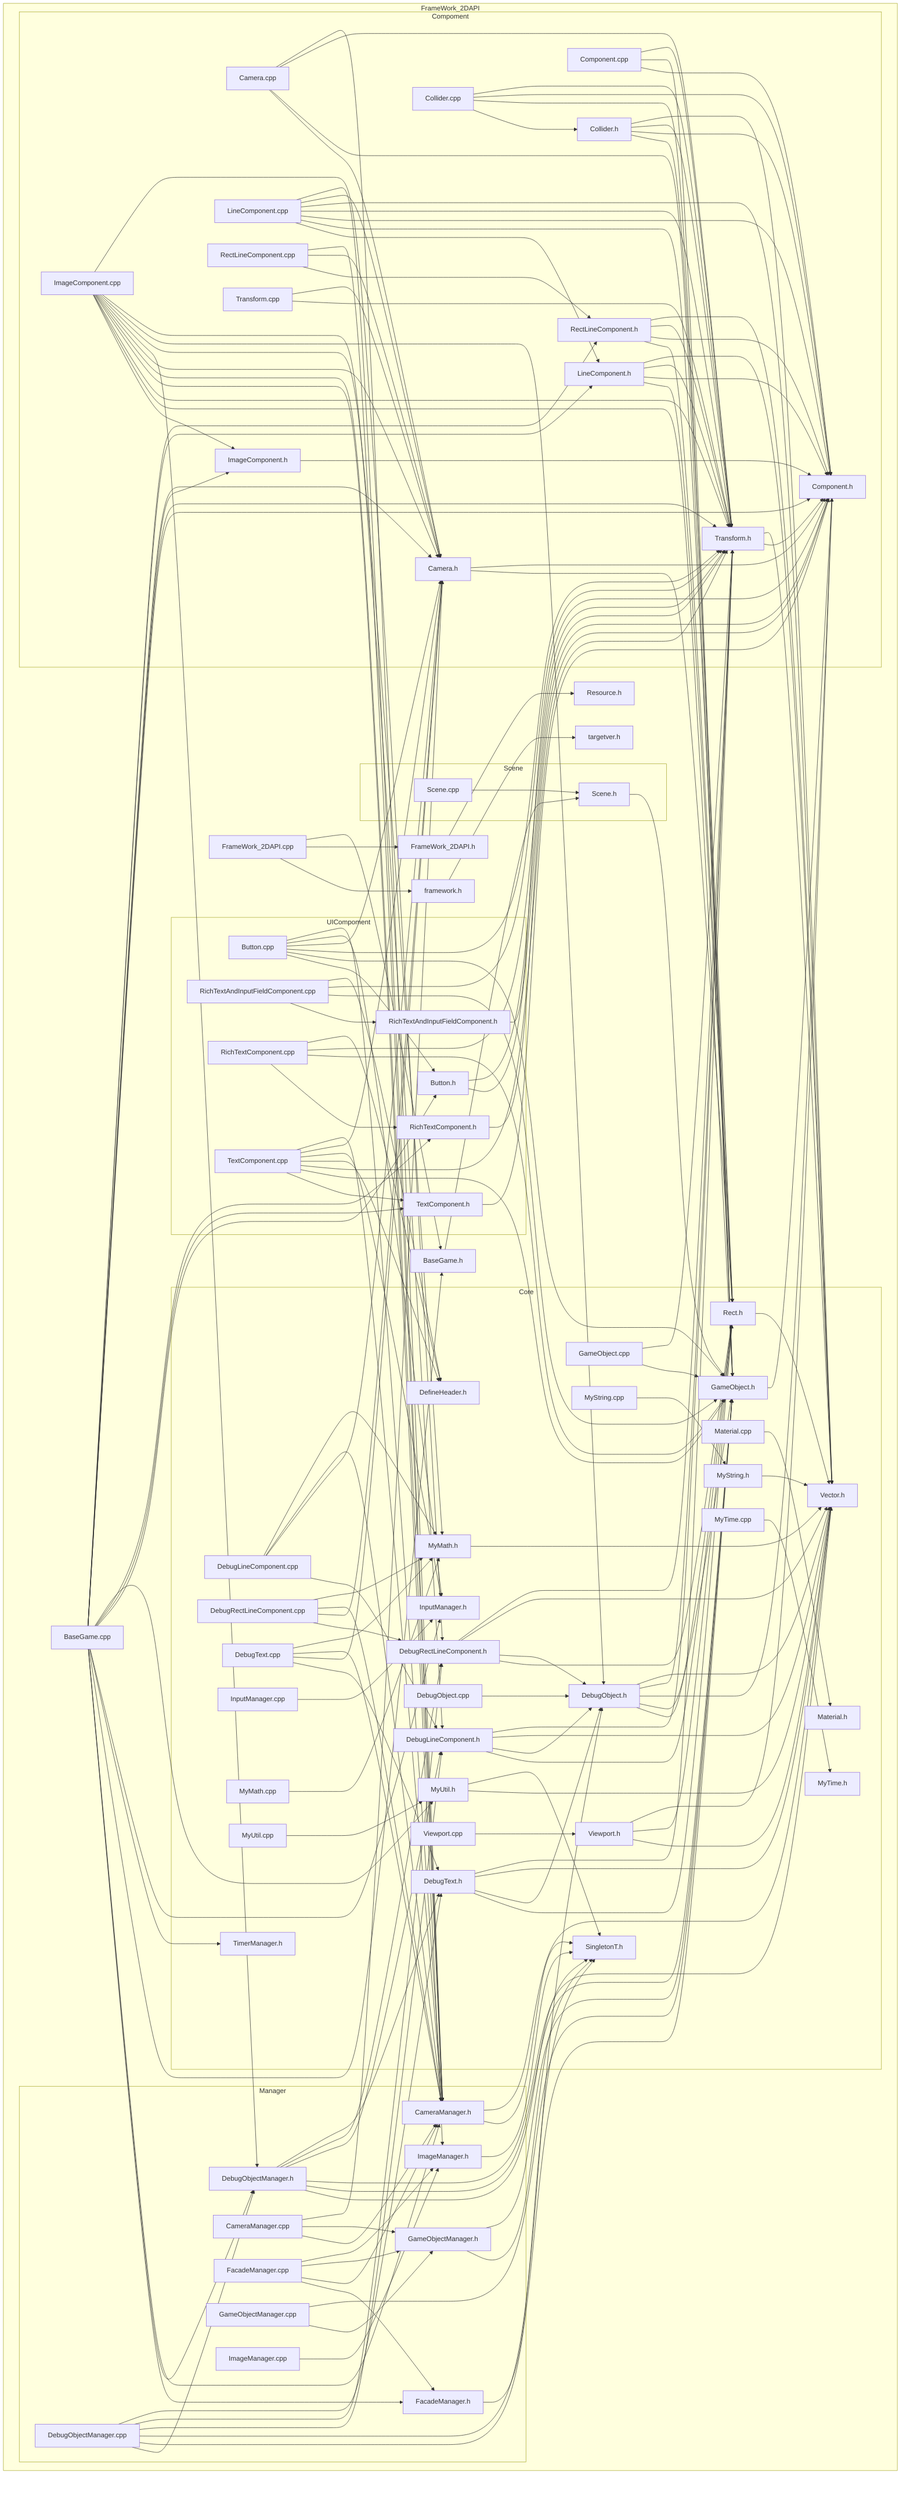 flowchart
    subgraph C_0005987407375906095790[FrameWork_2DAPI]
    subgraph C_0009079422266128183806[Compoment]
    C_0000542131175853268262[Camera.cpp]
    C_0002233206018820285275[Camera.h]
    C_0012006922542282881227[Component.h]
    C_0005719404820632631720[Transform.h]
    C_0002189911845737725449[Collider.cpp]
    C_0006009038626991597040[Collider.h]
    C_0013968366448891272726[Component.cpp]
    C_0008580941411690267369[ImageComponent.cpp]
    C_0013959013035525480656[ImageComponent.h]
    C_0010868901553585101876[LineComponent.cpp]
    C_0007515418281770493621[LineComponent.h]
    C_0000320882183835896086[RectLineComponent.cpp]
    C_0006393931006940933067[RectLineComponent.h]
    C_0005358857604292455793[Transform.cpp]
    end
    subgraph C_0011265527563778237801[Core]
    C_0011403750343696262879[Rect.h]
    C_0009241864309396972362[Vector.h]
    C_0004042546161801080444[GameObject.h]
    C_0005103878031763531942[SingletonT.h]
    C_0007280088687045988429[DebugLineComponent.h]
    C_0015706010924517967619[DebugObject.h]
    C_0012295491533869988163[DebugRectLineComponent.h]
    C_0002232915519477697411[DebugText.h]
    C_0006299312231707710825[MyMath.h]
    C_0001671004573157420316[DebugLineComponent.cpp]
    C_0006265843618639935582[DebugObject.cpp]
    C_0002435491690557600414[DebugRectLineComponent.cpp]
    C_0001441129750274846942[DebugText.cpp]
    C_0004593396786342407477[GameObject.cpp]
    C_0006715012369522388591[InputManager.cpp]
    C_0008490262948685167826[InputManager.h]
    C_0013530310977228940505[Material.cpp]
    C_0015703106579219591232[Material.h]
    C_0013447363267887917608[MyMath.cpp]
    C_0006108638845670503619[MyString.cpp]
    C_0003891611166247611878[MyString.h]
    C_0013268641514221186231[MyTime.cpp]
    C_0012761271053487719786[MyTime.h]
    C_0015418236043798760602[MyUtil.cpp]
    C_0005440123908566855679[MyUtil.h]
    C_0015204365231920836278[Viewport.cpp]
    C_0002856403762398272363[Viewport.h]
    C_0015350113566451572951[DefineHeader.h]
    C_0001728310481282724229[TimerManager.h]
    end
    subgraph C_0007357198411899871477[Manager]
    C_0000975214415346362189[CameraManager.h]
    C_0005264507623711508609[ImageManager.h]
    C_0009054403874184420606[DebugObjectManager.h]
    C_0011795145165219994652[CameraManager.cpp]
    C_0005844838692460862043[GameObjectManager.h]
    C_0003657921832410450859[DebugObjectManager.cpp]
    C_0004144003590797335675[FacadeManager.cpp]
    C_0016844551399312654414[FacadeManager.h]
    C_0007166487911516875814[GameObjectManager.cpp]
    C_0016749223998467583664[ImageManager.cpp]
    end
    subgraph C_0006349955410683132918[Scene]
    C_0013424696354905452145[Scene.cpp]
    C_0014113046361969808040[Scene.h]
    end
    subgraph C_0014903899459858743212[UICompoment]
    C_0015108746298517492543[Button.cpp]
    C_0014675849799759254562[Button.h]
    C_0005596289685074760462[RichTextAndInputFieldComponent.cpp]
    C_0016995368971307459379[RichTextAndInputFieldComponent.h]
    C_0001805303676707499043[RichTextComponent.cpp]
    C_0017931631642561992518[RichTextComponent.h]
    C_0010503176285208422829[TextComponent.cpp]
    C_0011619476113675404708[TextComponent.h]
    end
    C_0007522631347308452242[BaseGame.cpp]
    C_0001748520534377182215[BaseGame.h]
    C_0017691936045283160068[FrameWork_2DAPI.cpp]
    C_0017495671912026114932[framework.h]
    C_0012947420176480543526[targetver.h]
    C_0009079868531278845189[FrameWork_2DAPI.h]
    C_0006231518002176939064[Resource.h]
    end
    C_0000542131175853268262 --> C_0002233206018820285275
    C_0000542131175853268262 --> C_0004042546161801080444
    C_0000542131175853268262 --> C_0005719404820632631720
    C_0000542131175853268262 --> C_0000975214415346362189
    C_0002233206018820285275 --> C_0011403750343696262879
    C_0002233206018820285275 --> C_0012006922542282881227
    C_0005719404820632631720 --> C_0012006922542282881227
    C_0005719404820632631720 --> C_0009241864309396972362
    C_0002189911845737725449 --> C_0006009038626991597040
    C_0002189911845737725449 --> C_0004042546161801080444
    C_0002189911845737725449 --> C_0012006922542282881227
    C_0002189911845737725449 --> C_0005719404820632631720
    C_0006009038626991597040 --> C_0011403750343696262879
    C_0006009038626991597040 --> C_0012006922542282881227
    C_0006009038626991597040 --> C_0005719404820632631720
    C_0006009038626991597040 --> C_0009241864309396972362
    C_0013968366448891272726 --> C_0012006922542282881227
    C_0013968366448891272726 --> C_0004042546161801080444
    C_0013968366448891272726 --> C_0005719404820632631720
    C_0008580941411690267369 --> C_0013959013035525480656
    C_0008580941411690267369 --> C_0004042546161801080444
    C_0008580941411690267369 --> C_0005719404820632631720
    C_0008580941411690267369 --> C_0005264507623711508609
    C_0008580941411690267369 --> C_0000975214415346362189
    C_0008580941411690267369 --> C_0002233206018820285275
    C_0008580941411690267369 --> C_0009054403874184420606
    C_0008580941411690267369 --> C_0006299312231707710825
    C_0008580941411690267369 --> C_0015706010924517967619
    C_0008580941411690267369 --> C_0007280088687045988429
    C_0008580941411690267369 --> C_0012295491533869988163
    C_0013959013035525480656 --> C_0012006922542282881227
    C_0010868901553585101876 --> C_0007515418281770493621
    C_0010868901553585101876 --> C_0011403750343696262879
    C_0010868901553585101876 --> C_0012006922542282881227
    C_0010868901553585101876 --> C_0005719404820632631720
    C_0010868901553585101876 --> C_0009241864309396972362
    C_0010868901553585101876 --> C_0002233206018820285275
    C_0010868901553585101876 --> C_0000975214415346362189
    C_0007515418281770493621 --> C_0011403750343696262879
    C_0007515418281770493621 --> C_0012006922542282881227
    C_0007515418281770493621 --> C_0005719404820632631720
    C_0007515418281770493621 --> C_0009241864309396972362
    C_0000320882183835896086 --> C_0006393931006940933067
    C_0000320882183835896086 --> C_0002233206018820285275
    C_0000320882183835896086 --> C_0000975214415346362189
    C_0006393931006940933067 --> C_0011403750343696262879
    C_0006393931006940933067 --> C_0012006922542282881227
    C_0006393931006940933067 --> C_0005719404820632631720
    C_0006393931006940933067 --> C_0009241864309396972362
    C_0005358857604292455793 --> C_0005719404820632631720
    C_0005358857604292455793 --> C_0002233206018820285275
    C_0011403750343696262879 --> C_0009241864309396972362
    C_0004042546161801080444 --> C_0012006922542282881227
    C_0007280088687045988429 --> C_0011403750343696262879
    C_0007280088687045988429 --> C_0015706010924517967619
    C_0007280088687045988429 --> C_0009241864309396972362
    C_0007280088687045988429 --> C_0005719404820632631720
    C_0015706010924517967619 --> C_0011403750343696262879
    C_0015706010924517967619 --> C_0004042546161801080444
    C_0015706010924517967619 --> C_0012006922542282881227
    C_0015706010924517967619 --> C_0005719404820632631720
    C_0015706010924517967619 --> C_0009241864309396972362
    C_0012295491533869988163 --> C_0011403750343696262879
    C_0012295491533869988163 --> C_0015706010924517967619
    C_0012295491533869988163 --> C_0009241864309396972362
    C_0012295491533869988163 --> C_0005719404820632631720
    C_0002232915519477697411 --> C_0011403750343696262879
    C_0002232915519477697411 --> C_0015706010924517967619
    C_0002232915519477697411 --> C_0009241864309396972362
    C_0002232915519477697411 --> C_0005719404820632631720
    C_0006299312231707710825 --> C_0009241864309396972362
    C_0001671004573157420316 --> C_0007280088687045988429
    C_0001671004573157420316 --> C_0002233206018820285275
    C_0001671004573157420316 --> C_0000975214415346362189
    C_0001671004573157420316 --> C_0006299312231707710825
    C_0006265843618639935582 --> C_0015706010924517967619
    C_0002435491690557600414 --> C_0012295491533869988163
    C_0002435491690557600414 --> C_0002233206018820285275
    C_0002435491690557600414 --> C_0000975214415346362189
    C_0002435491690557600414 --> C_0006299312231707710825
    C_0001441129750274846942 --> C_0002232915519477697411
    C_0001441129750274846942 --> C_0002233206018820285275
    C_0001441129750274846942 --> C_0000975214415346362189
    C_0001441129750274846942 --> C_0006299312231707710825
    C_0004593396786342407477 --> C_0004042546161801080444
    C_0004593396786342407477 --> C_0005719404820632631720
    C_0006715012369522388591 --> C_0008490262948685167826
    C_0013530310977228940505 --> C_0015703106579219591232
    C_0013447363267887917608 --> C_0006299312231707710825
    C_0006108638845670503619 --> C_0003891611166247611878
    C_0003891611166247611878 --> C_0009241864309396972362
    C_0013268641514221186231 --> C_0012761271053487719786
    C_0015418236043798760602 --> C_0005440123908566855679
    C_0005440123908566855679 --> C_0009241864309396972362
    C_0005440123908566855679 --> C_0005103878031763531942
    C_0015204365231920836278 --> C_0002856403762398272363
    C_0002856403762398272363 --> C_0009241864309396972362
    C_0002856403762398272363 --> C_0011403750343696262879
    C_0002856403762398272363 --> C_0012006922542282881227
    C_0000975214415346362189 --> C_0005103878031763531942
    C_0000975214415346362189 --> C_0009241864309396972362
    C_0005264507623711508609 --> C_0005103878031763531942
    C_0009054403874184420606 --> C_0005103878031763531942
    C_0009054403874184420606 --> C_0004042546161801080444
    C_0009054403874184420606 --> C_0009241864309396972362
    C_0009054403874184420606 --> C_0007280088687045988429
    C_0009054403874184420606 --> C_0012295491533869988163
    C_0009054403874184420606 --> C_0002232915519477697411
    C_0011795145165219994652 --> C_0000975214415346362189
    C_0011795145165219994652 --> C_0005844838692460862043
    C_0011795145165219994652 --> C_0002233206018820285275
    C_0005844838692460862043 --> C_0005103878031763531942
    C_0005844838692460862043 --> C_0004042546161801080444
    C_0003657921832410450859 --> C_0009054403874184420606
    C_0003657921832410450859 --> C_0004042546161801080444
    C_0003657921832410450859 --> C_0015706010924517967619
    C_0003657921832410450859 --> C_0007280088687045988429
    C_0003657921832410450859 --> C_0012295491533869988163
    C_0003657921832410450859 --> C_0002232915519477697411
    C_0004144003590797335675 --> C_0016844551399312654414
    C_0004144003590797335675 --> C_0000975214415346362189
    C_0004144003590797335675 --> C_0005844838692460862043
    C_0004144003590797335675 --> C_0005264507623711508609
    C_0016844551399312654414 --> C_0005103878031763531942
    C_0007166487911516875814 --> C_0005844838692460862043
    C_0007166487911516875814 --> C_0004042546161801080444
    C_0016749223998467583664 --> C_0005264507623711508609
    C_0013424696354905452145 --> C_0014113046361969808040
    C_0014113046361969808040 --> C_0004042546161801080444
    C_0015108746298517492543 --> C_0014675849799759254562
    C_0015108746298517492543 --> C_0004042546161801080444
    C_0015108746298517492543 --> C_0005719404820632631720
    C_0015108746298517492543 --> C_0002233206018820285275
    C_0015108746298517492543 --> C_0008490262948685167826
    C_0015108746298517492543 --> C_0000975214415346362189
    C_0014675849799759254562 --> C_0012006922542282881227
    C_0014675849799759254562 --> C_0005719404820632631720
    C_0005596289685074760462 --> C_0016995368971307459379
    C_0005596289685074760462 --> C_0004042546161801080444
    C_0005596289685074760462 --> C_0005719404820632631720
    C_0005596289685074760462 --> C_0015350113566451572951
    C_0016995368971307459379 --> C_0012006922542282881227
    C_0001805303676707499043 --> C_0017931631642561992518
    C_0001805303676707499043 --> C_0004042546161801080444
    C_0001805303676707499043 --> C_0005719404820632631720
    C_0001805303676707499043 --> C_0015350113566451572951
    C_0017931631642561992518 --> C_0012006922542282881227
    C_0010503176285208422829 --> C_0011619476113675404708
    C_0010503176285208422829 --> C_0004042546161801080444
    C_0010503176285208422829 --> C_0005719404820632631720
    C_0010503176285208422829 --> C_0015350113566451572951
    C_0010503176285208422829 --> C_0008490262948685167826
    C_0010503176285208422829 --> C_0002233206018820285275
    C_0010503176285208422829 --> C_0000975214415346362189
    C_0011619476113675404708 --> C_0012006922542282881227
    C_0007522631347308452242 --> C_0001748520534377182215
    C_0007522631347308452242 --> C_0001728310481282724229
    C_0007522631347308452242 --> C_0008490262948685167826
    C_0007522631347308452242 --> C_0012006922542282881227
    C_0007522631347308452242 --> C_0005719404820632631720
    C_0007522631347308452242 --> C_0013959013035525480656
    C_0007522631347308452242 --> C_0014675849799759254562
    C_0007522631347308452242 --> C_0011619476113675404708
    C_0007522631347308452242 --> C_0017931631642561992518
    C_0007522631347308452242 --> C_0016844551399312654414
    C_0007522631347308452242 --> C_0009054403874184420606
    C_0007522631347308452242 --> C_0000975214415346362189
    C_0007522631347308452242 --> C_0002233206018820285275
    C_0007522631347308452242 --> C_0007515418281770493621
    C_0007522631347308452242 --> C_0006393931006940933067
    C_0007522631347308452242 --> C_0005440123908566855679
    C_0001748520534377182215 --> C_0014113046361969808040
    C_0017691936045283160068 --> C_0017495671912026114932
    C_0017691936045283160068 --> C_0009079868531278845189
    C_0017691936045283160068 --> C_0001748520534377182215
    C_0017495671912026114932 --> C_0012947420176480543526
    C_0009079868531278845189 --> C_0006231518002176939064

%% Generated with clang-uml, version 0.6.2
%% LLVM version clang version 20.1.7 (https://github.com/llvm/llvm-project.git 6146a88f60492b520a36f8f8f3231e15f3cc6082)